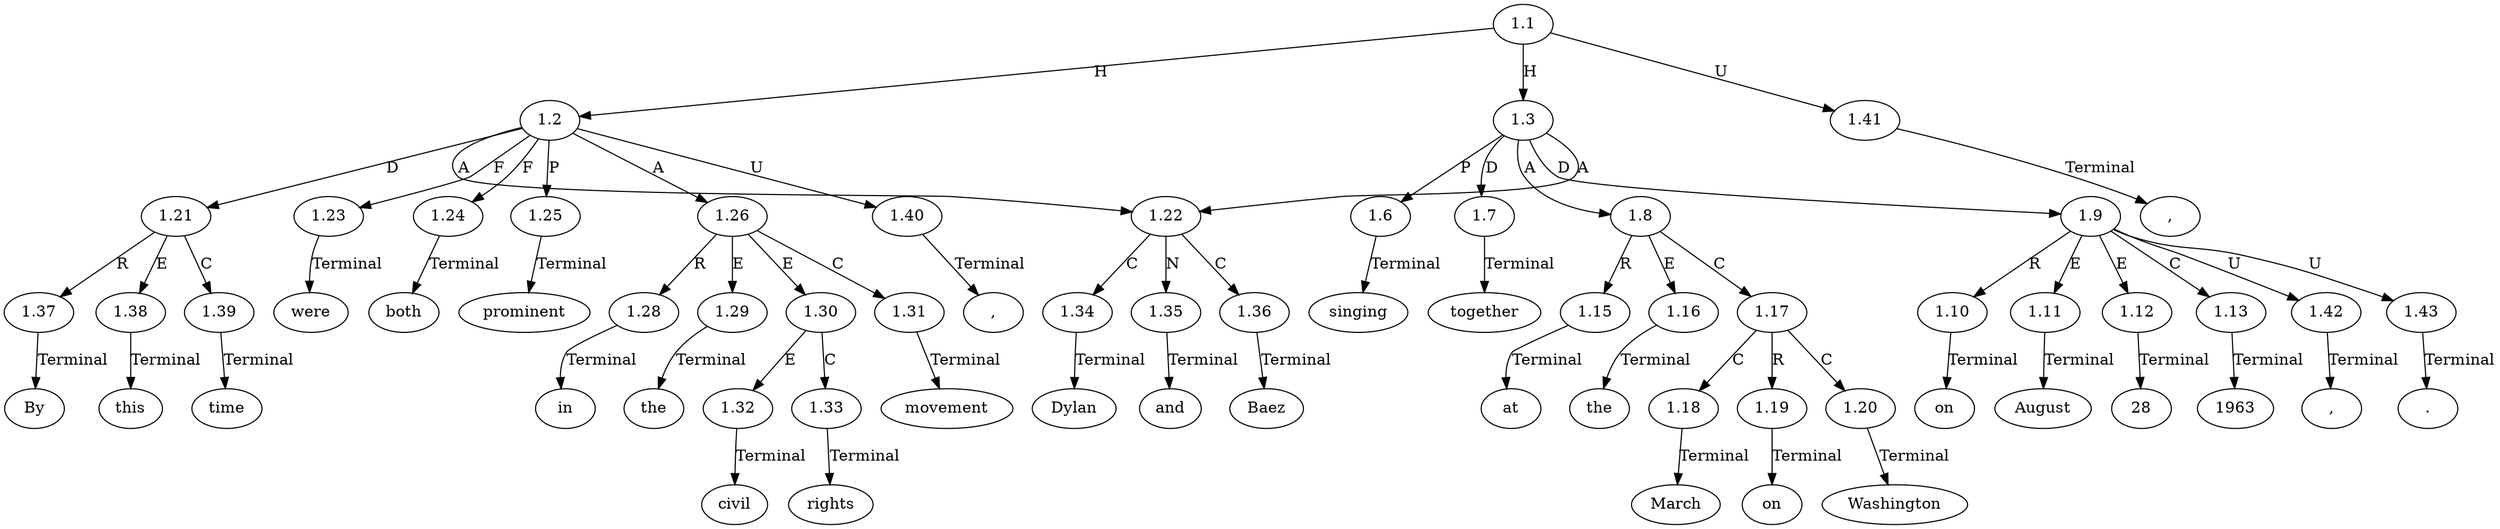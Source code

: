 // Graph
digraph {
	0.1 [label=By ordering=out]
	0.10 [label=prominent ordering=out]
	0.11 [label=in ordering=out]
	0.12 [label=the ordering=out]
	0.13 [label=civil ordering=out]
	0.14 [label=rights ordering=out]
	0.15 [label=movement ordering=out]
	0.16 [label="," ordering=out]
	0.17 [label=singing ordering=out]
	0.18 [label=together ordering=out]
	0.19 [label=at ordering=out]
	0.2 [label=this ordering=out]
	0.20 [label=the ordering=out]
	0.21 [label=March ordering=out]
	0.22 [label=on ordering=out]
	0.23 [label=Washington ordering=out]
	0.24 [label=on ordering=out]
	0.25 [label=August ordering=out]
	0.26 [label=28 ordering=out]
	0.27 [label="," ordering=out]
	0.28 [label=1963 ordering=out]
	0.29 [label="." ordering=out]
	0.3 [label=time ordering=out]
	0.4 [label="," ordering=out]
	0.5 [label=Dylan ordering=out]
	0.6 [label=and ordering=out]
	0.7 [label=Baez ordering=out]
	0.8 [label=were ordering=out]
	0.9 [label=both ordering=out]
	1.1 [label=1.1 ordering=out]
	1.2 [label=1.2 ordering=out]
	1.3 [label=1.3 ordering=out]
	1.6 [label=1.6 ordering=out]
	1.7 [label=1.7 ordering=out]
	1.8 [label=1.8 ordering=out]
	1.9 [label=1.9 ordering=out]
	1.10 [label=1.10 ordering=out]
	1.11 [label=1.11 ordering=out]
	1.12 [label=1.12 ordering=out]
	1.13 [label=1.13 ordering=out]
	1.15 [label=1.15 ordering=out]
	1.16 [label=1.16 ordering=out]
	1.17 [label=1.17 ordering=out]
	1.18 [label=1.18 ordering=out]
	1.19 [label=1.19 ordering=out]
	1.20 [label=1.20 ordering=out]
	1.21 [label=1.21 ordering=out]
	1.22 [label=1.22 ordering=out]
	1.23 [label=1.23 ordering=out]
	1.24 [label=1.24 ordering=out]
	1.25 [label=1.25 ordering=out]
	1.26 [label=1.26 ordering=out]
	1.28 [label=1.28 ordering=out]
	1.29 [label=1.29 ordering=out]
	1.30 [label=1.30 ordering=out]
	1.31 [label=1.31 ordering=out]
	1.32 [label=1.32 ordering=out]
	1.33 [label=1.33 ordering=out]
	1.34 [label=1.34 ordering=out]
	1.35 [label=1.35 ordering=out]
	1.36 [label=1.36 ordering=out]
	1.37 [label=1.37 ordering=out]
	1.38 [label=1.38 ordering=out]
	1.39 [label=1.39 ordering=out]
	1.40 [label=1.40 ordering=out]
	1.41 [label=1.41 ordering=out]
	1.42 [label=1.42 ordering=out]
	1.43 [label=1.43 ordering=out]
	1.1 -> 1.2 [label=H ordering=out]
	1.1 -> 1.3 [label=H ordering=out]
	1.1 -> 1.41 [label=U ordering=out]
	1.2 -> 1.21 [label=D ordering=out]
	1.2 -> 1.22 [label=A ordering=out]
	1.2 -> 1.23 [label=F ordering=out]
	1.2 -> 1.24 [label=F ordering=out]
	1.2 -> 1.25 [label=P ordering=out]
	1.2 -> 1.26 [label=A ordering=out]
	1.2 -> 1.40 [label=U ordering=out]
	1.3 -> 1.6 [label=P ordering=out]
	1.3 -> 1.7 [label=D ordering=out]
	1.3 -> 1.8 [label=A ordering=out]
	1.3 -> 1.9 [label=D ordering=out]
	1.3 -> 1.22 [label=A ordering=out]
	1.6 -> 0.17 [label=Terminal ordering=out]
	1.7 -> 0.18 [label=Terminal ordering=out]
	1.8 -> 1.15 [label=R ordering=out]
	1.8 -> 1.16 [label=E ordering=out]
	1.8 -> 1.17 [label=C ordering=out]
	1.9 -> 1.10 [label=R ordering=out]
	1.9 -> 1.11 [label=E ordering=out]
	1.9 -> 1.12 [label=E ordering=out]
	1.9 -> 1.13 [label=C ordering=out]
	1.9 -> 1.42 [label=U ordering=out]
	1.9 -> 1.43 [label=U ordering=out]
	1.10 -> 0.24 [label=Terminal ordering=out]
	1.11 -> 0.25 [label=Terminal ordering=out]
	1.12 -> 0.26 [label=Terminal ordering=out]
	1.13 -> 0.28 [label=Terminal ordering=out]
	1.15 -> 0.19 [label=Terminal ordering=out]
	1.16 -> 0.20 [label=Terminal ordering=out]
	1.17 -> 1.18 [label=C ordering=out]
	1.17 -> 1.19 [label=R ordering=out]
	1.17 -> 1.20 [label=C ordering=out]
	1.18 -> 0.21 [label=Terminal ordering=out]
	1.19 -> 0.22 [label=Terminal ordering=out]
	1.20 -> 0.23 [label=Terminal ordering=out]
	1.21 -> 1.37 [label=R ordering=out]
	1.21 -> 1.38 [label=E ordering=out]
	1.21 -> 1.39 [label=C ordering=out]
	1.22 -> 1.34 [label=C ordering=out]
	1.22 -> 1.35 [label=N ordering=out]
	1.22 -> 1.36 [label=C ordering=out]
	1.23 -> 0.8 [label=Terminal ordering=out]
	1.24 -> 0.9 [label=Terminal ordering=out]
	1.25 -> 0.10 [label=Terminal ordering=out]
	1.26 -> 1.28 [label=R ordering=out]
	1.26 -> 1.29 [label=E ordering=out]
	1.26 -> 1.30 [label=E ordering=out]
	1.26 -> 1.31 [label=C ordering=out]
	1.28 -> 0.11 [label=Terminal ordering=out]
	1.29 -> 0.12 [label=Terminal ordering=out]
	1.30 -> 1.32 [label=E ordering=out]
	1.30 -> 1.33 [label=C ordering=out]
	1.31 -> 0.15 [label=Terminal ordering=out]
	1.32 -> 0.13 [label=Terminal ordering=out]
	1.33 -> 0.14 [label=Terminal ordering=out]
	1.34 -> 0.5 [label=Terminal ordering=out]
	1.35 -> 0.6 [label=Terminal ordering=out]
	1.36 -> 0.7 [label=Terminal ordering=out]
	1.37 -> 0.1 [label=Terminal ordering=out]
	1.38 -> 0.2 [label=Terminal ordering=out]
	1.39 -> 0.3 [label=Terminal ordering=out]
	1.40 -> 0.4 [label=Terminal ordering=out]
	1.41 -> 0.16 [label=Terminal ordering=out]
	1.42 -> 0.27 [label=Terminal ordering=out]
	1.43 -> 0.29 [label=Terminal ordering=out]
}
